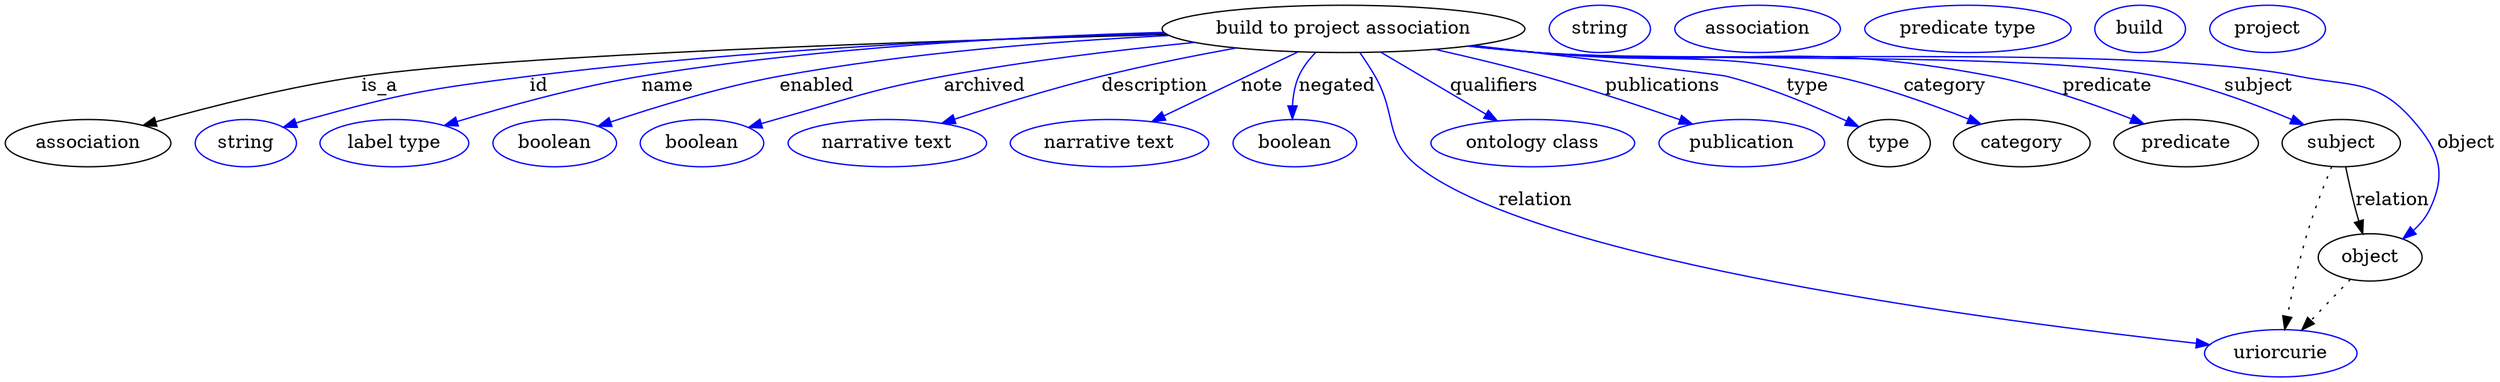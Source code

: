 digraph {
	graph [bb="0,0,1889,283"];
	node [label="\N"];
	"build to project association"	 [height=0.5,
		label="build to project association",
		pos="1014,265",
		width=3.8274];
	association	 [height=0.5,
		pos="63.044,178",
		width=1.7512];
	"build to project association" -> association	 [label=is_a,
		lp="283.04,221.5",
		pos="e,105.96,191.24 878.55,261.59 696.5,256.47 382.68,245.58 269.04,229 216.17,221.29 157.08,205.94 115.79,194.09"];
	id	 [color=blue,
		height=0.5,
		label=string,
		pos="182.04,178",
		width=1.0652];
	"build to project association" -> id	 [color=blue,
		label=id,
		lp="404.04,221.5",
		pos="e,210.86,189.93 877.54,262.34 752.19,258.65 561.51,249.85 397.04,229 321.56,219.43 302.18,217.02 229.04,196 226.25,195.2 223.39,\
194.3 220.52,193.34",
		style=solid];
	name	 [color=blue,
		height=0.5,
		label="label type",
		pos="295.04,178",
		width=1.5707];
	"build to project association" -> name	 [color=blue,
		label=name,
		lp="502.04,221.5",
		pos="e,333.93,191.07 883.58,259.12 751.49,252.63 556.4,241.45 482.04,229 434.21,220.99 380.97,205.84 343.57,194.12",
		style=solid];
	enabled	 [color=blue,
		height=0.5,
		label=boolean,
		pos="416.04,178",
		width=1.2999];
	"build to project association" -> enabled	 [color=blue,
		label=enabled,
		lp="616.54,221.5",
		pos="e,450.11,190.47 880.77,260.34 796.34,255.77 685.15,246.74 588.04,229 543.57,220.87 494.22,205.56 459.83,193.83",
		style=solid];
	archived	 [color=blue,
		height=0.5,
		label=boolean,
		pos="528.04,178",
		width=1.2999];
	"build to project association" -> archived	 [color=blue,
		label=archived,
		lp="744.54,221.5",
		pos="e,563.49,189.75 899.88,254.91 843.39,249.02 774.35,240.46 713.04,229 654.87,218.13 640.91,212.4 584.04,196 580.5,194.98 576.84,193.89 \
573.17,192.76",
		style=solid];
	description	 [color=blue,
		height=0.5,
		label="narrative text",
		pos="668.04,178",
		width=2.0943];
	"build to project association" -> description	 [color=blue,
		label=description,
		lp="870.04,221.5",
		pos="e,710.71,192.99 929.79,250.71 898.03,244.77 861.7,237.32 829.04,229 792.38,219.66 751.78,206.78 720.51,196.3",
		style=solid];
	note	 [color=blue,
		height=0.5,
		label="narrative text",
		pos="837.04,178",
		width=2.0943];
	"build to project association" -> note	 [color=blue,
		label=note,
		lp="953.04,221.5",
		pos="e,869.99,194.19 978.65,247.6 949.94,233.49 909.4,213.57 879.05,198.65",
		style=solid];
	negated	 [color=blue,
		height=0.5,
		label=boolean,
		pos="977.04,178",
		width=1.2999];
	"build to project association" -> negated	 [color=blue,
		label=negated,
		lp="1009,221.5",
		pos="e,975.15,196.16 992.5,247.06 987.55,241.78 982.91,235.63 980.04,229 977,221.95 975.67,213.83 975.24,206.17",
		style=solid];
	relation	 [color=blue,
		height=0.5,
		label=uriorcurie,
		pos="1725,18",
		width=1.6068];
	"build to project association" -> relation	 [color=blue,
		label=relation,
		lp="1160,134.5",
		pos="e,1669.9,23.722 1026.8,247 1030.6,241.35 1034.6,235.01 1038,229 1054.8,199.45 1044.4,181.09 1071,160 1162.5,87.627 1512.9,41.423 \
1659.7,24.864",
		style=solid];
	qualifiers	 [color=blue,
		height=0.5,
		label="ontology class",
		pos="1157,178",
		width=2.1484];
	"build to project association" -> qualifiers	 [color=blue,
		label=qualifiers,
		lp="1129,221.5",
		pos="e,1129.1,194.99 1043,247.39 1065.3,233.83 1096.2,215 1120.3,200.37",
		style=solid];
	publications	 [color=blue,
		height=0.5,
		label=publication,
		pos="1315,178",
		width=1.7512];
	"build to project association" -> publications	 [color=blue,
		label=publications,
		lp="1257,221.5",
		pos="e,1276.7,192.39 1086,249.63 1111.8,243.73 1140.8,236.58 1167,229 1200.9,219.2 1238.5,206.22 1267.3,195.81",
		style=solid];
	type	 [height=0.5,
		pos="1427,178",
		width=0.86659];
	"build to project association" -> type	 [color=blue,
		label=type,
		lp="1366,221.5",
		pos="e,1403.4,190.26 1114.4,252.65 1198.1,242.36 1303.9,229.31 1305,229 1336.4,220.89 1370.3,206.2 1394.4,194.67",
		style=solid];
	category	 [height=0.5,
		pos="1528,178",
		width=1.4443];
	"build to project association" -> category	 [color=blue,
		label=category,
		lp="1470,221.5",
		pos="e,1496,192.26 1112.4,252.37 1128.7,250.46 1145.3,248.59 1161,247 1260.9,236.9 1288,250.14 1386,229 1420.9,221.49 1458.8,207.57 1486.6,\
196.17",
		style=solid];
	predicate	 [height=0.5,
		pos="1653,178",
		width=1.5346];
	"build to project association" -> predicate	 [color=blue,
		label=predicate,
		lp="1594.5,221.5",
		pos="e,1619.9,192.51 1110.8,252.18 1127.5,250.24 1144.8,248.42 1161,247 1314,233.66 1355.4,258.46 1506,229 1542.2,221.92 1581.7,207.88 \
1610.6,196.32",
		style=solid];
	subject	 [height=0.5,
		pos="1771,178",
		width=1.2457];
	"build to project association" -> subject	 [color=blue,
		label=subject,
		lp="1709.5,221.5",
		pos="e,1742,191.83 1110,252.08 1127,250.12 1144.5,248.32 1161,247 1265.7,238.61 1530.1,249.45 1633,229 1667.9,222.08 1705.6,207.62 1732.8,\
195.86",
		style=solid];
	object	 [height=0.5,
		pos="1793,91",
		width=1.1013];
	"build to project association" -> object	 [color=blue,
		label=object,
		lp="1866.5,178",
		pos="e,1818.5,105.11 1109.6,252.02 1126.7,250.07 1144.4,248.28 1161,247 1289.4,237.17 1613.9,254.66 1740,229 1779.8,220.92 1798.4,226.51 \
1825,196 1845.6,172.51 1851.6,155.13 1838,127 1835.3,121.2 1831,116.04 1826.3,111.57",
		style=solid];
	association_type	 [color=blue,
		height=0.5,
		label=string,
		pos="1208,265",
		width=1.0652];
	association_category	 [color=blue,
		height=0.5,
		label=association,
		pos="1327,265",
		width=1.7512];
	"build to project association_predicate"	 [color=blue,
		height=0.5,
		label="predicate type",
		pos="1487,265",
		width=2.1845];
	subject -> relation	 [pos="e,1727.9,36.006 1763.1,160.13 1757.2,146.37 1749.3,126.75 1744,109 1737.8,88.182 1732.9,64.102 1729.6,45.943",
		style=dotted];
	subject -> object	 [label=relation,
		lp="1810,134.5",
		pos="e,1787.3,108.86 1774.5,159.97 1776.5,150.18 1779.2,137.87 1782,127 1782.7,124.31 1783.5,121.51 1784.3,118.73"];
	"build to project association_subject"	 [color=blue,
		height=0.5,
		label=build,
		pos="1618,265",
		width=0.95686];
	object -> relation	 [pos="e,1741.2,35.346 1777.3,74.069 1768.6,64.805 1757.8,53.154 1748.2,42.876",
		style=dotted];
	"build to project association_object"	 [color=blue,
		height=0.5,
		label=project,
		pos="1715,265",
		width=1.2277];
}
